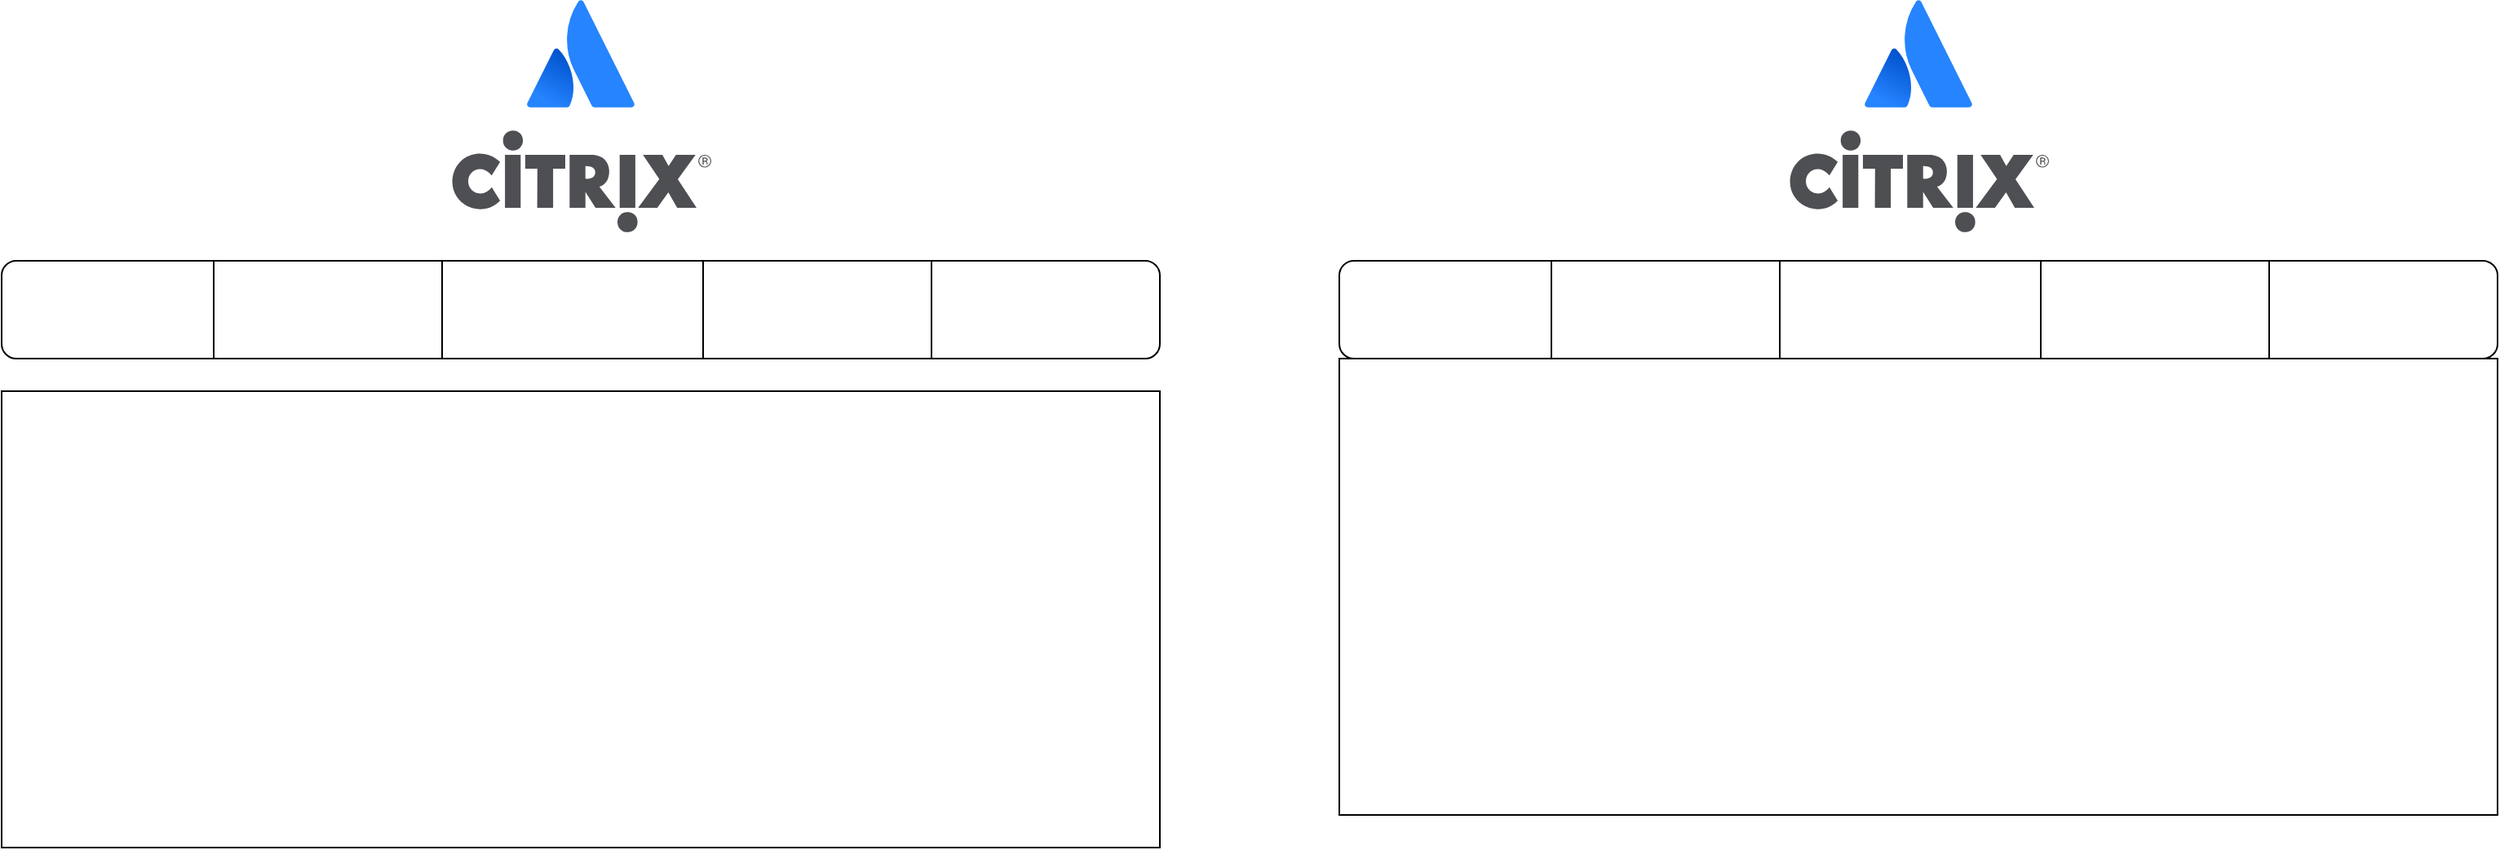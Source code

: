<mxfile version="14.7.10" type="device"><diagram id="jLLusziW9qDxiQBLcahW" name="Page-1"><mxGraphModel dx="1422" dy="828" grid="1" gridSize="10" guides="1" tooltips="1" connect="1" arrows="1" fold="1" page="1" pageScale="1" pageWidth="850" pageHeight="1100" math="0" shadow="0"><root><mxCell id="0"/><mxCell id="1" parent="0"/><mxCell id="TQ-T15a4CRSZBmcFV0F1-10" value="" style="rounded=0;whiteSpace=wrap;html=1;" vertex="1" parent="1"><mxGeometry x="80" y="250" width="710" height="280" as="geometry"/></mxCell><mxCell id="TQ-T15a4CRSZBmcFV0F1-11" value="" style="rounded=0;whiteSpace=wrap;html=1;" vertex="1" parent="1"><mxGeometry x="900" y="230" width="710" height="280" as="geometry"/></mxCell><mxCell id="TQ-T15a4CRSZBmcFV0F1-13" value="" style="group" vertex="1" connectable="0" parent="1"><mxGeometry x="80" y="10" width="710" height="220" as="geometry"/></mxCell><mxCell id="TQ-T15a4CRSZBmcFV0F1-2" value="" style="rounded=1;whiteSpace=wrap;html=1;" vertex="1" parent="TQ-T15a4CRSZBmcFV0F1-13"><mxGeometry y="160" width="710" height="60" as="geometry"/></mxCell><mxCell id="TQ-T15a4CRSZBmcFV0F1-3" value="" style="rounded=0;whiteSpace=wrap;html=1;" vertex="1" parent="TQ-T15a4CRSZBmcFV0F1-13"><mxGeometry x="130" y="160" width="140" height="60" as="geometry"/></mxCell><mxCell id="TQ-T15a4CRSZBmcFV0F1-4" value="" style="rounded=0;whiteSpace=wrap;html=1;" vertex="1" parent="TQ-T15a4CRSZBmcFV0F1-13"><mxGeometry x="430" y="160" width="140" height="60" as="geometry"/></mxCell><mxCell id="TQ-T15a4CRSZBmcFV0F1-8" value="" style="image;image=img/lib/atlassian/Atlassian_Logo.svg;" vertex="1" parent="TQ-T15a4CRSZBmcFV0F1-13"><mxGeometry x="322" width="66" height="66" as="geometry"/></mxCell><mxCell id="TQ-T15a4CRSZBmcFV0F1-9" value="" style="verticalLabelPosition=bottom;aspect=fixed;html=1;verticalAlign=top;strokeColor=none;align=center;outlineConnect=0;shape=mxgraph.citrix.citrix_logo;fillColor=#4E4F53;" vertex="1" parent="TQ-T15a4CRSZBmcFV0F1-13"><mxGeometry x="275" y="80" width="160" height="62.5" as="geometry"/></mxCell><mxCell id="TQ-T15a4CRSZBmcFV0F1-14" value="" style="group" vertex="1" connectable="0" parent="1"><mxGeometry x="900" y="10" width="710" height="220" as="geometry"/></mxCell><mxCell id="TQ-T15a4CRSZBmcFV0F1-15" value="" style="rounded=1;whiteSpace=wrap;html=1;" vertex="1" parent="TQ-T15a4CRSZBmcFV0F1-14"><mxGeometry y="160" width="710" height="60" as="geometry"/></mxCell><mxCell id="TQ-T15a4CRSZBmcFV0F1-16" value="" style="rounded=0;whiteSpace=wrap;html=1;" vertex="1" parent="TQ-T15a4CRSZBmcFV0F1-14"><mxGeometry x="130" y="160" width="140" height="60" as="geometry"/></mxCell><mxCell id="TQ-T15a4CRSZBmcFV0F1-17" value="" style="rounded=0;whiteSpace=wrap;html=1;" vertex="1" parent="TQ-T15a4CRSZBmcFV0F1-14"><mxGeometry x="430" y="160" width="140" height="60" as="geometry"/></mxCell><mxCell id="TQ-T15a4CRSZBmcFV0F1-18" value="" style="image;image=img/lib/atlassian/Atlassian_Logo.svg;" vertex="1" parent="TQ-T15a4CRSZBmcFV0F1-14"><mxGeometry x="322" width="66" height="66" as="geometry"/></mxCell><mxCell id="TQ-T15a4CRSZBmcFV0F1-19" value="" style="verticalLabelPosition=bottom;aspect=fixed;html=1;verticalAlign=top;strokeColor=none;align=center;outlineConnect=0;shape=mxgraph.citrix.citrix_logo;fillColor=#4E4F53;" vertex="1" parent="TQ-T15a4CRSZBmcFV0F1-14"><mxGeometry x="275" y="80" width="160" height="62.5" as="geometry"/></mxCell></root></mxGraphModel></diagram></mxfile>